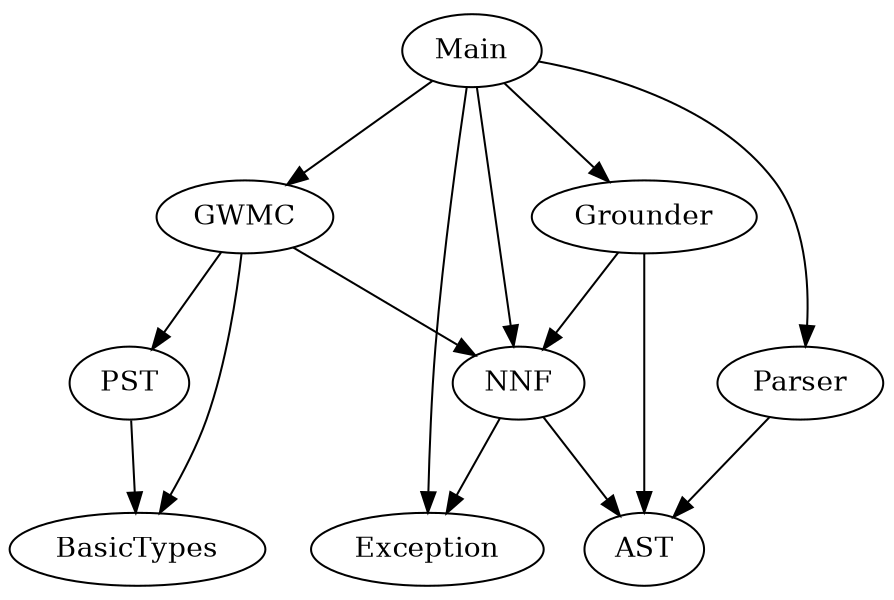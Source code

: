 digraph G {
size="6,4";
ratio="fill";
u8[label="PST"];
u7[label="Parser"];
u6[label="NNF"];
u5[label="Main"];
u4[label="GWMC"];
u3[label="Grounder"];
u2[label="Exception"];
u1[label="BasicTypes"];
u0[label="AST"];
u3 -> u0;
u3 -> u6;
u4 -> u1;
u4 -> u6;
u4 -> u8;
u5 -> u2;
u5 -> u3;
u5 -> u4;
u5 -> u6;
u5 -> u7;
u6 -> u0;
u6 -> u2;
u7 -> u0;
u8 -> u1;

}

